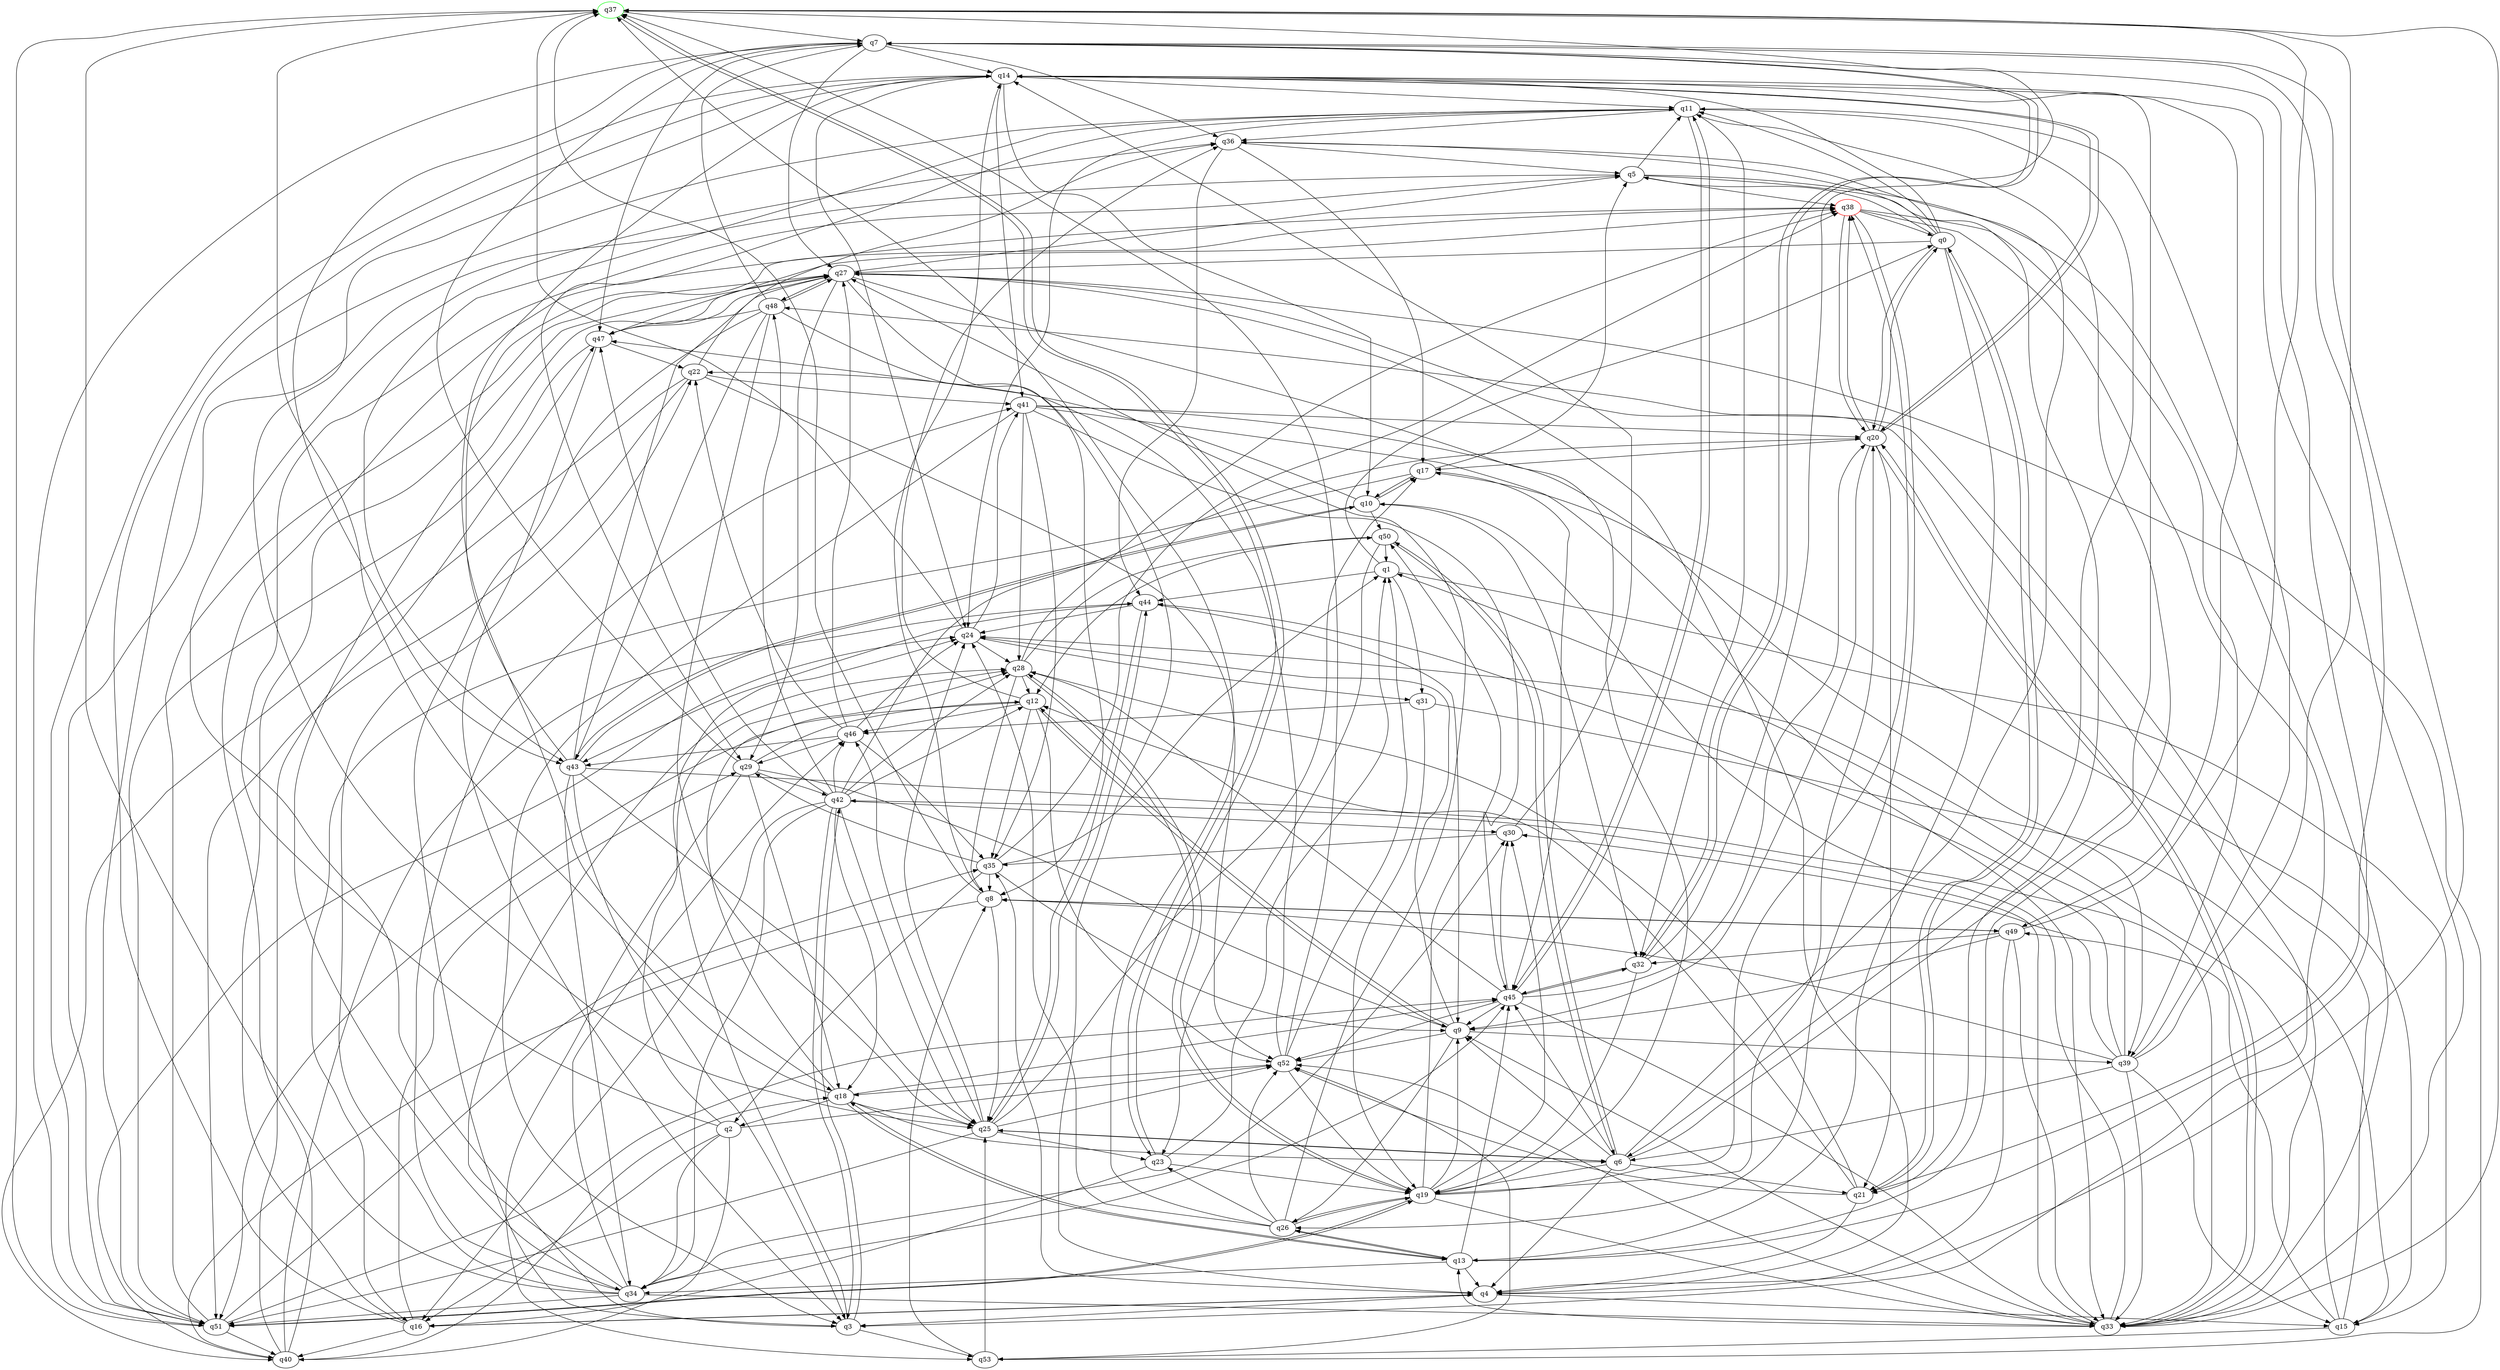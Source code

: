 digraph A{
q37 [initial=1,color=green];
q38 [final=1,color=red];
q0 -> q5;
q0 -> q11;
q0 -> q13;
q0 -> q14;
q0 -> q20;
q0 -> q21;
q0 -> q27;
q0 -> q36;
q1 -> q0;
q1 -> q15;
q1 -> q31;
q1 -> q44;
q2 -> q5;
q2 -> q16;
q2 -> q28;
q2 -> q34;
q2 -> q40;
q2 -> q52;
q3 -> q24;
q3 -> q36;
q3 -> q42;
q3 -> q53;
q4 -> q3;
q4 -> q15;
q4 -> q16;
q4 -> q35;
q5 -> q11;
q5 -> q21;
q5 -> q33;
q5 -> q38;
q5 -> q51;
q6 -> q4;
q6 -> q9;
q6 -> q14;
q6 -> q19;
q6 -> q21;
q6 -> q25;
q6 -> q36;
q6 -> q45;
q6 -> q50;
q7 -> q4;
q7 -> q14;
q7 -> q21;
q7 -> q27;
q7 -> q32;
q7 -> q36;
q7 -> q43;
q7 -> q47;
q7 -> q51;
q8 -> q14;
q8 -> q25;
q8 -> q37;
q8 -> q40;
q8 -> q49;
q9 -> q12;
q9 -> q24;
q9 -> q26;
q9 -> q39;
q9 -> q52;
q10 -> q17;
q10 -> q22;
q10 -> q32;
q10 -> q43;
q10 -> q50;
q11 -> q6;
q11 -> q24;
q11 -> q29;
q11 -> q32;
q11 -> q36;
q11 -> q43;
q11 -> q45;
q12 -> q9;
q12 -> q35;
q12 -> q36;
q12 -> q46;
q12 -> q51;
q12 -> q52;
q13 -> q4;
q13 -> q7;
q13 -> q11;
q13 -> q18;
q13 -> q26;
q13 -> q34;
q13 -> q45;
q14 -> q10;
q14 -> q11;
q14 -> q18;
q14 -> q20;
q14 -> q24;
q14 -> q25;
q14 -> q33;
q14 -> q41;
q14 -> q49;
q15 -> q17;
q15 -> q24;
q15 -> q48;
q15 -> q49;
q15 -> q53;
q16 -> q4;
q16 -> q14;
q16 -> q27;
q16 -> q29;
q16 -> q40;
q17 -> q5;
q17 -> q10;
q17 -> q16;
q17 -> q45;
q18 -> q2;
q18 -> q6;
q18 -> q13;
q18 -> q25;
q18 -> q28;
q18 -> q37;
q18 -> q45;
q19 -> q9;
q19 -> q20;
q19 -> q26;
q19 -> q28;
q19 -> q30;
q19 -> q33;
q19 -> q38;
q19 -> q50;
q19 -> q51;
q20 -> q0;
q20 -> q9;
q20 -> q14;
q20 -> q17;
q20 -> q21;
q20 -> q33;
q20 -> q38;
q21 -> q0;
q21 -> q4;
q21 -> q12;
q21 -> q28;
q21 -> q52;
q22 -> q36;
q22 -> q40;
q22 -> q41;
q22 -> q51;
q22 -> q52;
q23 -> q1;
q23 -> q16;
q23 -> q19;
q23 -> q37;
q24 -> q28;
q24 -> q31;
q24 -> q37;
q24 -> q41;
q25 -> q6;
q25 -> q17;
q25 -> q23;
q25 -> q24;
q25 -> q44;
q25 -> q46;
q25 -> q51;
q25 -> q52;
q26 -> q13;
q26 -> q19;
q26 -> q23;
q26 -> q24;
q26 -> q27;
q26 -> q37;
q26 -> q52;
q27 -> q4;
q27 -> q5;
q27 -> q8;
q27 -> q19;
q27 -> q29;
q27 -> q33;
q27 -> q34;
q27 -> q47;
q27 -> q48;
q28 -> q8;
q28 -> q12;
q28 -> q19;
q28 -> q38;
q28 -> q50;
q29 -> q7;
q29 -> q9;
q29 -> q12;
q29 -> q18;
q29 -> q42;
q29 -> q53;
q30 -> q14;
q30 -> q35;
q31 -> q15;
q31 -> q19;
q31 -> q46;
q32 -> q7;
q32 -> q19;
q32 -> q37;
q32 -> q45;
q33 -> q9;
q33 -> q10;
q33 -> q13;
q33 -> q20;
q33 -> q37;
q33 -> q42;
q33 -> q52;
q34 -> q22;
q34 -> q28;
q34 -> q30;
q34 -> q33;
q34 -> q37;
q34 -> q41;
q34 -> q45;
q34 -> q46;
q34 -> q51;
q35 -> q1;
q35 -> q2;
q35 -> q8;
q35 -> q9;
q35 -> q29;
q35 -> q38;
q36 -> q5;
q36 -> q17;
q36 -> q44;
q37 -> q7;
q37 -> q23;
q38 -> q0;
q38 -> q3;
q38 -> q20;
q38 -> q26;
q38 -> q39;
q39 -> q1;
q39 -> q6;
q39 -> q8;
q39 -> q11;
q39 -> q15;
q39 -> q30;
q39 -> q33;
q39 -> q37;
q39 -> q44;
q40 -> q18;
q40 -> q24;
q40 -> q38;
q40 -> q44;
q40 -> q47;
q41 -> q3;
q41 -> q20;
q41 -> q28;
q41 -> q33;
q41 -> q35;
q41 -> q39;
q41 -> q45;
q42 -> q3;
q42 -> q12;
q42 -> q16;
q42 -> q18;
q42 -> q20;
q42 -> q25;
q42 -> q28;
q42 -> q30;
q42 -> q34;
q42 -> q46;
q42 -> q47;
q42 -> q48;
q43 -> q3;
q43 -> q10;
q43 -> q25;
q43 -> q27;
q43 -> q33;
q43 -> q34;
q43 -> q38;
q44 -> q9;
q44 -> q24;
q44 -> q25;
q44 -> q43;
q45 -> q9;
q45 -> q11;
q45 -> q20;
q45 -> q28;
q45 -> q30;
q45 -> q32;
q45 -> q33;
q45 -> q52;
q46 -> q22;
q46 -> q24;
q46 -> q27;
q46 -> q29;
q46 -> q35;
q46 -> q43;
q47 -> q3;
q47 -> q22;
q47 -> q38;
q47 -> q51;
q48 -> q3;
q48 -> q4;
q48 -> q7;
q48 -> q25;
q48 -> q27;
q48 -> q43;
q48 -> q47;
q49 -> q4;
q49 -> q8;
q49 -> q9;
q49 -> q32;
q49 -> q33;
q49 -> q37;
q50 -> q1;
q50 -> q6;
q50 -> q12;
q50 -> q23;
q51 -> q11;
q51 -> q14;
q51 -> q19;
q51 -> q27;
q51 -> q35;
q51 -> q37;
q51 -> q40;
q51 -> q45;
q52 -> q1;
q52 -> q18;
q52 -> q19;
q52 -> q37;
q52 -> q47;
q53 -> q8;
q53 -> q25;
q53 -> q27;
q53 -> q52;
}